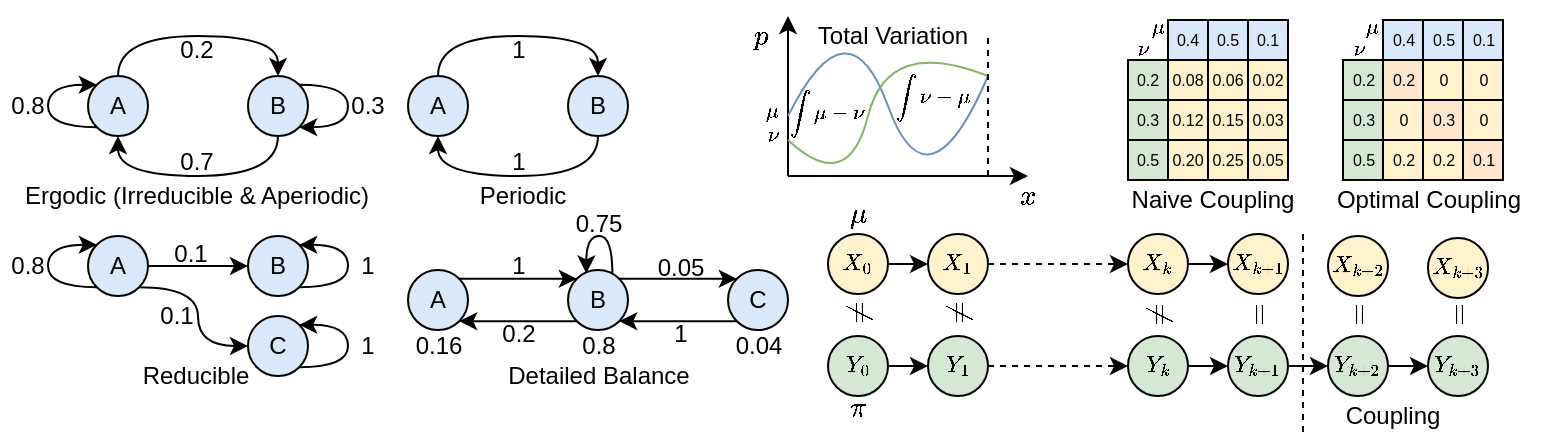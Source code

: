 <mxfile version="27.0.8">
  <diagram name="第 1 页" id="uZ4YPI7L-OdHylHuJqoD">
    <mxGraphModel dx="1036" dy="575" grid="1" gridSize="10" guides="1" tooltips="1" connect="1" arrows="1" fold="1" page="1" pageScale="1" pageWidth="1000" pageHeight="1000" math="1" shadow="0">
      <root>
        <mxCell id="0" />
        <mxCell id="1" parent="0" />
        <mxCell id="HycocPA3Oym_0WoCJj4u-24" value="Reducible" style="text;html=1;align=center;verticalAlign=middle;whiteSpace=wrap;rounded=0;" vertex="1" parent="1">
          <mxGeometry x="74" y="180" width="60" height="20" as="geometry" />
        </mxCell>
        <mxCell id="HycocPA3Oym_0WoCJj4u-27" style="edgeStyle=orthogonalEdgeStyle;rounded=0;orthogonalLoop=1;jettySize=auto;html=1;exitX=1;exitY=0.5;exitDx=0;exitDy=0;entryX=0;entryY=0.5;entryDx=0;entryDy=0;" edge="1" parent="1" source="HycocPA3Oym_0WoCJj4u-25" target="HycocPA3Oym_0WoCJj4u-26">
          <mxGeometry relative="1" as="geometry" />
        </mxCell>
        <mxCell id="HycocPA3Oym_0WoCJj4u-51" style="edgeStyle=orthogonalEdgeStyle;rounded=0;orthogonalLoop=1;jettySize=auto;html=1;exitX=1;exitY=1;exitDx=0;exitDy=0;entryX=0;entryY=0.5;entryDx=0;entryDy=0;curved=1;" edge="1" parent="1" source="HycocPA3Oym_0WoCJj4u-25" target="HycocPA3Oym_0WoCJj4u-48">
          <mxGeometry relative="1" as="geometry" />
        </mxCell>
        <mxCell id="HycocPA3Oym_0WoCJj4u-25" value="A" style="ellipse;whiteSpace=wrap;html=1;fillColor=#dae8fc;strokeColor=#000000;align=center;verticalAlign=middle;fontFamily=Helvetica;fontSize=12;fontColor=default;" vertex="1" parent="1">
          <mxGeometry x="50" y="120" width="30" height="30" as="geometry" />
        </mxCell>
        <mxCell id="HycocPA3Oym_0WoCJj4u-26" value="B" style="ellipse;whiteSpace=wrap;html=1;fillColor=#dae8fc;strokeColor=#000000;" vertex="1" parent="1">
          <mxGeometry x="130" y="120" width="30" height="30" as="geometry" />
        </mxCell>
        <mxCell id="HycocPA3Oym_0WoCJj4u-28" value="Ergodic (Irreducible &amp;amp; Aperiodic)" style="text;html=1;align=center;verticalAlign=middle;whiteSpace=wrap;rounded=0;" vertex="1" parent="1">
          <mxGeometry x="6.75" y="90" width="194.5" height="20" as="geometry" />
        </mxCell>
        <mxCell id="HycocPA3Oym_0WoCJj4u-34" style="edgeStyle=orthogonalEdgeStyle;rounded=0;orthogonalLoop=1;jettySize=auto;html=1;exitX=0.5;exitY=0;exitDx=0;exitDy=0;entryX=0.5;entryY=0;entryDx=0;entryDy=0;curved=1;" edge="1" parent="1" source="HycocPA3Oym_0WoCJj4u-30" target="HycocPA3Oym_0WoCJj4u-31">
          <mxGeometry relative="1" as="geometry" />
        </mxCell>
        <mxCell id="HycocPA3Oym_0WoCJj4u-30" value="A" style="ellipse;whiteSpace=wrap;html=1;fillColor=#dae8fc;strokeColor=#000000;align=center;verticalAlign=middle;fontFamily=Helvetica;fontSize=12;fontColor=default;" vertex="1" parent="1">
          <mxGeometry x="50" y="40" width="30" height="30" as="geometry" />
        </mxCell>
        <mxCell id="HycocPA3Oym_0WoCJj4u-35" style="edgeStyle=orthogonalEdgeStyle;rounded=0;orthogonalLoop=1;jettySize=auto;html=1;exitX=0.5;exitY=1;exitDx=0;exitDy=0;entryX=0.5;entryY=1;entryDx=0;entryDy=0;curved=1;" edge="1" parent="1" source="HycocPA3Oym_0WoCJj4u-31" target="HycocPA3Oym_0WoCJj4u-30">
          <mxGeometry relative="1" as="geometry" />
        </mxCell>
        <mxCell id="HycocPA3Oym_0WoCJj4u-31" value="B" style="ellipse;whiteSpace=wrap;html=1;fillColor=#dae8fc;strokeColor=#000000;align=center;verticalAlign=middle;fontFamily=Helvetica;fontSize=12;fontColor=default;" vertex="1" parent="1">
          <mxGeometry x="130" y="40" width="30" height="30" as="geometry" />
        </mxCell>
        <mxCell id="HycocPA3Oym_0WoCJj4u-36" style="edgeStyle=orthogonalEdgeStyle;rounded=0;orthogonalLoop=1;jettySize=auto;html=1;exitX=0;exitY=1;exitDx=0;exitDy=0;entryX=0;entryY=0;entryDx=0;entryDy=0;curved=1;" edge="1" parent="1" source="HycocPA3Oym_0WoCJj4u-30" target="HycocPA3Oym_0WoCJj4u-30">
          <mxGeometry relative="1" as="geometry">
            <Array as="points">
              <mxPoint x="30" y="66" />
              <mxPoint x="30" y="44" />
            </Array>
          </mxGeometry>
        </mxCell>
        <mxCell id="HycocPA3Oym_0WoCJj4u-37" style="edgeStyle=orthogonalEdgeStyle;rounded=0;orthogonalLoop=1;jettySize=auto;html=1;exitX=1;exitY=0;exitDx=0;exitDy=0;entryX=1;entryY=1;entryDx=0;entryDy=0;curved=1;" edge="1" parent="1" source="HycocPA3Oym_0WoCJj4u-31" target="HycocPA3Oym_0WoCJj4u-31">
          <mxGeometry relative="1" as="geometry">
            <Array as="points">
              <mxPoint x="180" y="44" />
              <mxPoint x="180" y="66" />
            </Array>
          </mxGeometry>
        </mxCell>
        <mxCell id="HycocPA3Oym_0WoCJj4u-38" style="edgeStyle=orthogonalEdgeStyle;rounded=0;orthogonalLoop=1;jettySize=auto;html=1;exitX=0;exitY=1;exitDx=0;exitDy=0;entryX=0;entryY=0;entryDx=0;entryDy=0;curved=1;" edge="1" parent="1" source="HycocPA3Oym_0WoCJj4u-25" target="HycocPA3Oym_0WoCJj4u-25">
          <mxGeometry relative="1" as="geometry">
            <Array as="points">
              <mxPoint x="30" y="146" />
              <mxPoint x="30" y="124" />
            </Array>
          </mxGeometry>
        </mxCell>
        <mxCell id="HycocPA3Oym_0WoCJj4u-39" style="edgeStyle=orthogonalEdgeStyle;rounded=0;orthogonalLoop=1;jettySize=auto;html=1;exitX=1;exitY=1;exitDx=0;exitDy=0;entryX=1;entryY=0;entryDx=0;entryDy=0;curved=1;" edge="1" parent="1" source="HycocPA3Oym_0WoCJj4u-26" target="HycocPA3Oym_0WoCJj4u-26">
          <mxGeometry relative="1" as="geometry">
            <Array as="points">
              <mxPoint x="180" y="146" />
              <mxPoint x="180" y="124" />
            </Array>
          </mxGeometry>
        </mxCell>
        <mxCell id="HycocPA3Oym_0WoCJj4u-40" value="0.2" style="text;html=1;align=center;verticalAlign=middle;whiteSpace=wrap;rounded=0;" vertex="1" parent="1">
          <mxGeometry x="85.5" y="22" width="37" height="10" as="geometry" />
        </mxCell>
        <mxCell id="HycocPA3Oym_0WoCJj4u-41" value="0.7" style="text;html=1;align=center;verticalAlign=middle;whiteSpace=wrap;rounded=0;" vertex="1" parent="1">
          <mxGeometry x="85.5" y="78" width="37" height="10" as="geometry" />
        </mxCell>
        <mxCell id="HycocPA3Oym_0WoCJj4u-42" value="0.3" style="text;html=1;align=center;verticalAlign=middle;whiteSpace=wrap;rounded=0;" vertex="1" parent="1">
          <mxGeometry x="180" y="50" width="20" height="10" as="geometry" />
        </mxCell>
        <mxCell id="HycocPA3Oym_0WoCJj4u-43" value="0.8" style="text;html=1;align=center;verticalAlign=middle;whiteSpace=wrap;rounded=0;" vertex="1" parent="1">
          <mxGeometry x="10" y="50" width="20" height="10" as="geometry" />
        </mxCell>
        <mxCell id="HycocPA3Oym_0WoCJj4u-45" value="0.8" style="text;html=1;align=center;verticalAlign=middle;whiteSpace=wrap;rounded=0;" vertex="1" parent="1">
          <mxGeometry x="10" y="130" width="20" height="10" as="geometry" />
        </mxCell>
        <mxCell id="HycocPA3Oym_0WoCJj4u-46" value="0.1" style="text;html=1;align=center;verticalAlign=middle;whiteSpace=wrap;rounded=0;" vertex="1" parent="1">
          <mxGeometry x="82.5" y="124" width="37" height="10" as="geometry" />
        </mxCell>
        <mxCell id="HycocPA3Oym_0WoCJj4u-47" value="1" style="text;html=1;align=center;verticalAlign=middle;whiteSpace=wrap;rounded=0;" vertex="1" parent="1">
          <mxGeometry x="180" y="130" width="20" height="10" as="geometry" />
        </mxCell>
        <mxCell id="HycocPA3Oym_0WoCJj4u-48" value="C" style="ellipse;whiteSpace=wrap;html=1;strokeColor=#000000;align=center;verticalAlign=middle;fontFamily=Helvetica;fontSize=12;fontColor=default;fillColor=#dae8fc;" vertex="1" parent="1">
          <mxGeometry x="130" y="160" width="30" height="30" as="geometry" />
        </mxCell>
        <mxCell id="HycocPA3Oym_0WoCJj4u-49" style="edgeStyle=orthogonalEdgeStyle;rounded=0;orthogonalLoop=1;jettySize=auto;html=1;exitX=1;exitY=1;exitDx=0;exitDy=0;entryX=1;entryY=0;entryDx=0;entryDy=0;curved=1;" edge="1" parent="1" source="HycocPA3Oym_0WoCJj4u-48" target="HycocPA3Oym_0WoCJj4u-48">
          <mxGeometry relative="1" as="geometry">
            <Array as="points">
              <mxPoint x="180" y="186" />
              <mxPoint x="180" y="164" />
            </Array>
          </mxGeometry>
        </mxCell>
        <mxCell id="HycocPA3Oym_0WoCJj4u-50" value="1" style="text;html=1;align=center;verticalAlign=middle;whiteSpace=wrap;rounded=0;" vertex="1" parent="1">
          <mxGeometry x="180" y="170" width="20" height="10" as="geometry" />
        </mxCell>
        <mxCell id="HycocPA3Oym_0WoCJj4u-52" value="0.1" style="text;html=1;align=center;verticalAlign=middle;whiteSpace=wrap;rounded=0;" vertex="1" parent="1">
          <mxGeometry x="76" y="155" width="37" height="10" as="geometry" />
        </mxCell>
        <mxCell id="HycocPA3Oym_0WoCJj4u-65" value="Periodic" style="text;html=1;align=center;verticalAlign=middle;whiteSpace=wrap;rounded=0;" vertex="1" parent="1">
          <mxGeometry x="170" y="90" width="194.5" height="20" as="geometry" />
        </mxCell>
        <mxCell id="HycocPA3Oym_0WoCJj4u-66" style="edgeStyle=orthogonalEdgeStyle;rounded=0;orthogonalLoop=1;jettySize=auto;html=1;exitX=0.5;exitY=0;exitDx=0;exitDy=0;entryX=0.5;entryY=0;entryDx=0;entryDy=0;curved=1;" edge="1" parent="1" source="HycocPA3Oym_0WoCJj4u-67" target="HycocPA3Oym_0WoCJj4u-69">
          <mxGeometry relative="1" as="geometry" />
        </mxCell>
        <mxCell id="HycocPA3Oym_0WoCJj4u-67" value="A" style="ellipse;whiteSpace=wrap;html=1;fillColor=#dae8fc;strokeColor=#000000;align=center;verticalAlign=middle;fontFamily=Helvetica;fontSize=12;fontColor=default;" vertex="1" parent="1">
          <mxGeometry x="210" y="40" width="30" height="30" as="geometry" />
        </mxCell>
        <mxCell id="HycocPA3Oym_0WoCJj4u-68" style="edgeStyle=orthogonalEdgeStyle;rounded=0;orthogonalLoop=1;jettySize=auto;html=1;exitX=0.5;exitY=1;exitDx=0;exitDy=0;entryX=0.5;entryY=1;entryDx=0;entryDy=0;curved=1;" edge="1" parent="1" source="HycocPA3Oym_0WoCJj4u-69" target="HycocPA3Oym_0WoCJj4u-67">
          <mxGeometry relative="1" as="geometry" />
        </mxCell>
        <mxCell id="HycocPA3Oym_0WoCJj4u-69" value="B" style="ellipse;whiteSpace=wrap;html=1;fillColor=#dae8fc;strokeColor=#000000;align=center;verticalAlign=middle;fontFamily=Helvetica;fontSize=12;fontColor=default;" vertex="1" parent="1">
          <mxGeometry x="290" y="40" width="30" height="30" as="geometry" />
        </mxCell>
        <mxCell id="HycocPA3Oym_0WoCJj4u-72" value="1" style="text;html=1;align=center;verticalAlign=middle;whiteSpace=wrap;rounded=0;" vertex="1" parent="1">
          <mxGeometry x="246.75" y="22" width="37" height="10" as="geometry" />
        </mxCell>
        <mxCell id="HycocPA3Oym_0WoCJj4u-73" value="1" style="text;html=1;align=center;verticalAlign=middle;whiteSpace=wrap;rounded=0;" vertex="1" parent="1">
          <mxGeometry x="246.75" y="78" width="37" height="10" as="geometry" />
        </mxCell>
        <mxCell id="HycocPA3Oym_0WoCJj4u-86" style="edgeStyle=orthogonalEdgeStyle;rounded=0;orthogonalLoop=1;jettySize=auto;html=1;exitX=1;exitY=0;exitDx=0;exitDy=0;entryX=0;entryY=0;entryDx=0;entryDy=0;" edge="1" parent="1" source="HycocPA3Oym_0WoCJj4u-77" target="HycocPA3Oym_0WoCJj4u-79">
          <mxGeometry relative="1" as="geometry" />
        </mxCell>
        <mxCell id="HycocPA3Oym_0WoCJj4u-77" value="A" style="ellipse;whiteSpace=wrap;html=1;fillColor=#dae8fc;strokeColor=#000000;align=center;verticalAlign=middle;fontFamily=Helvetica;fontSize=12;fontColor=default;" vertex="1" parent="1">
          <mxGeometry x="210" y="137" width="30" height="30" as="geometry" />
        </mxCell>
        <mxCell id="HycocPA3Oym_0WoCJj4u-84" style="edgeStyle=orthogonalEdgeStyle;rounded=0;orthogonalLoop=1;jettySize=auto;html=1;exitX=1;exitY=0;exitDx=0;exitDy=0;entryX=0;entryY=0;entryDx=0;entryDy=0;" edge="1" parent="1" source="HycocPA3Oym_0WoCJj4u-79" target="HycocPA3Oym_0WoCJj4u-82">
          <mxGeometry relative="1" as="geometry" />
        </mxCell>
        <mxCell id="HycocPA3Oym_0WoCJj4u-87" style="edgeStyle=orthogonalEdgeStyle;rounded=0;orthogonalLoop=1;jettySize=auto;html=1;exitX=0;exitY=1;exitDx=0;exitDy=0;entryX=1;entryY=1;entryDx=0;entryDy=0;" edge="1" parent="1" source="HycocPA3Oym_0WoCJj4u-79" target="HycocPA3Oym_0WoCJj4u-77">
          <mxGeometry relative="1" as="geometry" />
        </mxCell>
        <mxCell id="HycocPA3Oym_0WoCJj4u-79" value="B" style="ellipse;whiteSpace=wrap;html=1;fillColor=#dae8fc;strokeColor=#000000;align=center;verticalAlign=middle;fontFamily=Helvetica;fontSize=12;fontColor=default;" vertex="1" parent="1">
          <mxGeometry x="290" y="137" width="30" height="30" as="geometry" />
        </mxCell>
        <mxCell id="HycocPA3Oym_0WoCJj4u-80" value="1" style="text;html=1;align=center;verticalAlign=middle;whiteSpace=wrap;rounded=0;" vertex="1" parent="1">
          <mxGeometry x="246.75" y="130" width="37" height="10" as="geometry" />
        </mxCell>
        <mxCell id="HycocPA3Oym_0WoCJj4u-81" value="0.2" style="text;html=1;align=center;verticalAlign=middle;whiteSpace=wrap;rounded=0;" vertex="1" parent="1">
          <mxGeometry x="246.75" y="164" width="37" height="10" as="geometry" />
        </mxCell>
        <mxCell id="HycocPA3Oym_0WoCJj4u-88" style="edgeStyle=orthogonalEdgeStyle;rounded=0;orthogonalLoop=1;jettySize=auto;html=1;exitX=0;exitY=1;exitDx=0;exitDy=0;entryX=1;entryY=1;entryDx=0;entryDy=0;" edge="1" parent="1" source="HycocPA3Oym_0WoCJj4u-82" target="HycocPA3Oym_0WoCJj4u-79">
          <mxGeometry relative="1" as="geometry" />
        </mxCell>
        <mxCell id="HycocPA3Oym_0WoCJj4u-82" value="C" style="ellipse;whiteSpace=wrap;html=1;fillColor=#dae8fc;strokeColor=#000000;align=center;verticalAlign=middle;fontFamily=Helvetica;fontSize=12;fontColor=default;" vertex="1" parent="1">
          <mxGeometry x="370" y="137" width="30" height="30" as="geometry" />
        </mxCell>
        <mxCell id="HycocPA3Oym_0WoCJj4u-89" value="0.05" style="text;html=1;align=center;verticalAlign=middle;whiteSpace=wrap;rounded=0;" vertex="1" parent="1">
          <mxGeometry x="327.5" y="131" width="37" height="10" as="geometry" />
        </mxCell>
        <mxCell id="HycocPA3Oym_0WoCJj4u-90" value="1" style="text;html=1;align=center;verticalAlign=middle;whiteSpace=wrap;rounded=0;" vertex="1" parent="1">
          <mxGeometry x="327.5" y="164" width="37" height="10" as="geometry" />
        </mxCell>
        <mxCell id="HycocPA3Oym_0WoCJj4u-91" style="edgeStyle=orthogonalEdgeStyle;rounded=0;orthogonalLoop=1;jettySize=auto;html=1;exitX=0.739;exitY=0.067;exitDx=0;exitDy=0;entryX=0.305;entryY=0.057;entryDx=0;entryDy=0;exitPerimeter=0;entryPerimeter=0;curved=1;" edge="1" parent="1" source="HycocPA3Oym_0WoCJj4u-79" target="HycocPA3Oym_0WoCJj4u-79">
          <mxGeometry relative="1" as="geometry">
            <Array as="points">
              <mxPoint x="312" y="120" />
              <mxPoint x="299" y="120" />
            </Array>
          </mxGeometry>
        </mxCell>
        <mxCell id="HycocPA3Oym_0WoCJj4u-95" value="0.75" style="text;html=1;align=center;verticalAlign=middle;whiteSpace=wrap;rounded=0;" vertex="1" parent="1">
          <mxGeometry x="286.5" y="109" width="37" height="10" as="geometry" />
        </mxCell>
        <mxCell id="HycocPA3Oym_0WoCJj4u-96" value="0.16" style="text;html=1;align=center;verticalAlign=middle;whiteSpace=wrap;rounded=0;" vertex="1" parent="1">
          <mxGeometry x="206.5" y="170" width="37" height="10" as="geometry" />
        </mxCell>
        <mxCell id="HycocPA3Oym_0WoCJj4u-97" value="0.8" style="text;html=1;align=center;verticalAlign=middle;whiteSpace=wrap;rounded=0;" vertex="1" parent="1">
          <mxGeometry x="286.5" y="170" width="37" height="10" as="geometry" />
        </mxCell>
        <mxCell id="HycocPA3Oym_0WoCJj4u-98" value="0.04" style="text;html=1;align=center;verticalAlign=middle;whiteSpace=wrap;rounded=0;" vertex="1" parent="1">
          <mxGeometry x="366.5" y="170" width="37" height="10" as="geometry" />
        </mxCell>
        <mxCell id="HycocPA3Oym_0WoCJj4u-99" value="Detailed Balance" style="text;html=1;align=center;verticalAlign=middle;whiteSpace=wrap;rounded=0;" vertex="1" parent="1">
          <mxGeometry x="242.5" y="180" width="125" height="20" as="geometry" />
        </mxCell>
        <mxCell id="HycocPA3Oym_0WoCJj4u-102" value="" style="endArrow=classic;html=1;rounded=0;" edge="1" parent="1">
          <mxGeometry width="50" height="50" relative="1" as="geometry">
            <mxPoint x="400" y="90" as="sourcePoint" />
            <mxPoint x="520" y="90" as="targetPoint" />
          </mxGeometry>
        </mxCell>
        <mxCell id="HycocPA3Oym_0WoCJj4u-103" value="" style="endArrow=classic;html=1;rounded=0;" edge="1" parent="1">
          <mxGeometry width="50" height="50" relative="1" as="geometry">
            <mxPoint x="400" y="90" as="sourcePoint" />
            <mxPoint x="400" y="10" as="targetPoint" />
          </mxGeometry>
        </mxCell>
        <mxCell id="HycocPA3Oym_0WoCJj4u-107" value="" style="curved=1;endArrow=none;html=1;rounded=0;startFill=0;fillColor=#dae8fc;strokeColor=#6c8ebf;" edge="1" parent="1">
          <mxGeometry width="50" height="50" relative="1" as="geometry">
            <mxPoint x="400" y="60" as="sourcePoint" />
            <mxPoint x="500" y="40" as="targetPoint" />
            <Array as="points">
              <mxPoint x="430" />
              <mxPoint x="470" y="110" />
            </Array>
          </mxGeometry>
        </mxCell>
        <mxCell id="HycocPA3Oym_0WoCJj4u-108" value="" style="curved=1;endArrow=none;html=1;rounded=0;startFill=0;fillColor=#d5e8d4;strokeColor=#82b366;" edge="1" parent="1">
          <mxGeometry width="50" height="50" relative="1" as="geometry">
            <mxPoint x="400" y="72" as="sourcePoint" />
            <mxPoint x="500" y="40" as="targetPoint" />
            <Array as="points">
              <mxPoint x="430" y="100" />
              <mxPoint x="450" y="20" />
            </Array>
          </mxGeometry>
        </mxCell>
        <mxCell id="HycocPA3Oym_0WoCJj4u-109" value="" style="endArrow=none;html=1;rounded=0;dashed=1;" edge="1" parent="1">
          <mxGeometry width="50" height="50" relative="1" as="geometry">
            <mxPoint x="500" y="90" as="sourcePoint" />
            <mxPoint x="500" y="20" as="targetPoint" />
          </mxGeometry>
        </mxCell>
        <mxCell id="HycocPA3Oym_0WoCJj4u-116" value="$$\int\mu-\nu$$" style="text;html=1;align=center;verticalAlign=middle;whiteSpace=wrap;rounded=0;fontSize=9;" vertex="1" parent="1">
          <mxGeometry x="390" y="43" width="60" height="30" as="geometry" />
        </mxCell>
        <mxCell id="HycocPA3Oym_0WoCJj4u-118" value="$$\int\nu-\mu$$" style="text;html=1;align=center;verticalAlign=middle;whiteSpace=wrap;rounded=0;fontSize=9;" vertex="1" parent="1">
          <mxGeometry x="443" y="35" width="60" height="30" as="geometry" />
        </mxCell>
        <mxCell id="HycocPA3Oym_0WoCJj4u-119" value="$$\mu$$" style="text;html=1;align=center;verticalAlign=middle;whiteSpace=wrap;rounded=0;fontSize=9;" vertex="1" parent="1">
          <mxGeometry x="385" y="48" width="15" height="20" as="geometry" />
        </mxCell>
        <mxCell id="HycocPA3Oym_0WoCJj4u-120" value="$$\nu$$" style="text;html=1;align=center;verticalAlign=middle;whiteSpace=wrap;rounded=0;fontSize=9;" vertex="1" parent="1">
          <mxGeometry x="385" y="60" width="15" height="20" as="geometry" />
        </mxCell>
        <mxCell id="HycocPA3Oym_0WoCJj4u-121" value="$$x$$" style="text;html=1;align=center;verticalAlign=middle;whiteSpace=wrap;rounded=0;" vertex="1" parent="1">
          <mxGeometry x="490" y="85" width="60" height="30" as="geometry" />
        </mxCell>
        <mxCell id="HycocPA3Oym_0WoCJj4u-122" value="$$p$$" style="text;html=1;align=center;verticalAlign=middle;whiteSpace=wrap;rounded=0;" vertex="1" parent="1">
          <mxGeometry x="357" y="14" width="60" height="12" as="geometry" />
        </mxCell>
        <mxCell id="HycocPA3Oym_0WoCJj4u-130" style="edgeStyle=orthogonalEdgeStyle;rounded=0;orthogonalLoop=1;jettySize=auto;html=1;exitX=1;exitY=0.5;exitDx=0;exitDy=0;entryX=0;entryY=0.5;entryDx=0;entryDy=0;" edge="1" parent="1" source="HycocPA3Oym_0WoCJj4u-123" target="HycocPA3Oym_0WoCJj4u-126">
          <mxGeometry relative="1" as="geometry" />
        </mxCell>
        <mxCell id="HycocPA3Oym_0WoCJj4u-123" value="$$X_0$$" style="ellipse;whiteSpace=wrap;html=1;fillColor=#fff2cc;strokeColor=#000000;align=center;verticalAlign=middle;fontFamily=Helvetica;fontSize=10;" vertex="1" parent="1">
          <mxGeometry x="420" y="119" width="30" height="30" as="geometry" />
        </mxCell>
        <mxCell id="HycocPA3Oym_0WoCJj4u-132" style="edgeStyle=orthogonalEdgeStyle;rounded=0;orthogonalLoop=1;jettySize=auto;html=1;exitX=1;exitY=0.5;exitDx=0;exitDy=0;entryX=0;entryY=0.5;entryDx=0;entryDy=0;" edge="1" parent="1" source="HycocPA3Oym_0WoCJj4u-124" target="HycocPA3Oym_0WoCJj4u-125">
          <mxGeometry relative="1" as="geometry" />
        </mxCell>
        <mxCell id="HycocPA3Oym_0WoCJj4u-124" value="$$Y_0$$" style="ellipse;whiteSpace=wrap;html=1;fillColor=#d5e8d4;strokeColor=#000000;align=center;verticalAlign=middle;fontFamily=Helvetica;fontSize=10;" vertex="1" parent="1">
          <mxGeometry x="420" y="170" width="30" height="30" as="geometry" />
        </mxCell>
        <mxCell id="HycocPA3Oym_0WoCJj4u-133" style="edgeStyle=orthogonalEdgeStyle;rounded=0;orthogonalLoop=1;jettySize=auto;html=1;exitX=1;exitY=0.5;exitDx=0;exitDy=0;entryX=0;entryY=0.5;entryDx=0;entryDy=0;dashed=1;" edge="1" parent="1" source="HycocPA3Oym_0WoCJj4u-125" target="HycocPA3Oym_0WoCJj4u-129">
          <mxGeometry relative="1" as="geometry" />
        </mxCell>
        <mxCell id="HycocPA3Oym_0WoCJj4u-125" value="$$Y_1$$" style="ellipse;whiteSpace=wrap;html=1;fillColor=#d5e8d4;strokeColor=#000000;align=center;verticalAlign=middle;fontFamily=Helvetica;fontSize=10;" vertex="1" parent="1">
          <mxGeometry x="470" y="170" width="30" height="30" as="geometry" />
        </mxCell>
        <mxCell id="HycocPA3Oym_0WoCJj4u-131" style="edgeStyle=orthogonalEdgeStyle;rounded=0;orthogonalLoop=1;jettySize=auto;html=1;exitX=1;exitY=0.5;exitDx=0;exitDy=0;entryX=0;entryY=0.5;entryDx=0;entryDy=0;dashed=1;" edge="1" parent="1" source="HycocPA3Oym_0WoCJj4u-126" target="HycocPA3Oym_0WoCJj4u-127">
          <mxGeometry relative="1" as="geometry" />
        </mxCell>
        <mxCell id="HycocPA3Oym_0WoCJj4u-126" value="$$X_1$$" style="ellipse;whiteSpace=wrap;html=1;fillColor=#fff2cc;strokeColor=#000000;align=center;verticalAlign=middle;fontFamily=Helvetica;fontSize=10;" vertex="1" parent="1">
          <mxGeometry x="470" y="119" width="30" height="30" as="geometry" />
        </mxCell>
        <mxCell id="HycocPA3Oym_0WoCJj4u-139" style="edgeStyle=orthogonalEdgeStyle;rounded=0;orthogonalLoop=1;jettySize=auto;html=1;exitX=1;exitY=0.5;exitDx=0;exitDy=0;entryX=0;entryY=0.5;entryDx=0;entryDy=0;" edge="1" parent="1" source="HycocPA3Oym_0WoCJj4u-127" target="HycocPA3Oym_0WoCJj4u-136">
          <mxGeometry relative="1" as="geometry" />
        </mxCell>
        <mxCell id="HycocPA3Oym_0WoCJj4u-127" value="$$X_k$$" style="ellipse;whiteSpace=wrap;html=1;fillColor=#fff2cc;strokeColor=#000000;align=center;verticalAlign=middle;fontFamily=Helvetica;fontSize=10;" vertex="1" parent="1">
          <mxGeometry x="570" y="119" width="30" height="30" as="geometry" />
        </mxCell>
        <mxCell id="HycocPA3Oym_0WoCJj4u-138" style="edgeStyle=orthogonalEdgeStyle;rounded=0;orthogonalLoop=1;jettySize=auto;html=1;exitX=1;exitY=0.5;exitDx=0;exitDy=0;entryX=0;entryY=0.5;entryDx=0;entryDy=0;" edge="1" parent="1" source="HycocPA3Oym_0WoCJj4u-129" target="HycocPA3Oym_0WoCJj4u-137">
          <mxGeometry relative="1" as="geometry" />
        </mxCell>
        <mxCell id="HycocPA3Oym_0WoCJj4u-129" value="$$Y_k$$" style="ellipse;whiteSpace=wrap;html=1;fillColor=#d5e8d4;strokeColor=#000000;align=center;verticalAlign=middle;fontFamily=Helvetica;fontSize=10;" vertex="1" parent="1">
          <mxGeometry x="570" y="170" width="30" height="30" as="geometry" />
        </mxCell>
        <mxCell id="HycocPA3Oym_0WoCJj4u-134" value="$$\mu$$" style="text;html=1;align=center;verticalAlign=middle;whiteSpace=wrap;rounded=0;" vertex="1" parent="1">
          <mxGeometry x="405" y="94" width="60" height="30" as="geometry" />
        </mxCell>
        <mxCell id="HycocPA3Oym_0WoCJj4u-135" value="$$\pi$$" style="text;html=1;align=center;verticalAlign=middle;whiteSpace=wrap;rounded=0;" vertex="1" parent="1">
          <mxGeometry x="405" y="191" width="60" height="30" as="geometry" />
        </mxCell>
        <mxCell id="HycocPA3Oym_0WoCJj4u-136" value="$$X_{k+1}$$" style="ellipse;whiteSpace=wrap;html=1;fillColor=#fff2cc;strokeColor=#000000;align=center;verticalAlign=middle;fontFamily=Helvetica;fontSize=10;" vertex="1" parent="1">
          <mxGeometry x="620" y="119" width="30" height="30" as="geometry" />
        </mxCell>
        <mxCell id="HycocPA3Oym_0WoCJj4u-145" style="edgeStyle=orthogonalEdgeStyle;rounded=0;orthogonalLoop=1;jettySize=auto;html=1;exitX=1;exitY=0.5;exitDx=0;exitDy=0;entryX=0;entryY=0.5;entryDx=0;entryDy=0;" edge="1" parent="1" source="HycocPA3Oym_0WoCJj4u-137" target="HycocPA3Oym_0WoCJj4u-144">
          <mxGeometry relative="1" as="geometry" />
        </mxCell>
        <mxCell id="HycocPA3Oym_0WoCJj4u-137" value="$$Y_{k+1}$$" style="ellipse;whiteSpace=wrap;html=1;fillColor=#d5e8d4;strokeColor=#000000;align=center;verticalAlign=middle;fontFamily=Helvetica;fontSize=10;" vertex="1" parent="1">
          <mxGeometry x="620" y="170" width="30" height="30" as="geometry" />
        </mxCell>
        <mxCell id="HycocPA3Oym_0WoCJj4u-140" value="$$=$$" style="text;html=1;align=center;verticalAlign=middle;whiteSpace=wrap;rounded=0;rotation=-90;" vertex="1" parent="1">
          <mxGeometry x="612.5" y="145" width="45" height="30" as="geometry" />
        </mxCell>
        <mxCell id="HycocPA3Oym_0WoCJj4u-155" style="edgeStyle=orthogonalEdgeStyle;rounded=0;orthogonalLoop=1;jettySize=auto;html=1;exitX=1;exitY=0.5;exitDx=0;exitDy=0;entryX=0;entryY=0.5;entryDx=0;entryDy=0;" edge="1" parent="1" source="HycocPA3Oym_0WoCJj4u-144" target="HycocPA3Oym_0WoCJj4u-154">
          <mxGeometry relative="1" as="geometry" />
        </mxCell>
        <mxCell id="HycocPA3Oym_0WoCJj4u-144" value="$$Y_{k+2}$$" style="ellipse;whiteSpace=wrap;html=1;fillColor=#d5e8d4;strokeColor=#000000;align=center;verticalAlign=middle;fontFamily=Helvetica;fontSize=10;" vertex="1" parent="1">
          <mxGeometry x="670" y="170" width="30" height="30" as="geometry" />
        </mxCell>
        <mxCell id="HycocPA3Oym_0WoCJj4u-147" value="$$X_{k+2}$$" style="ellipse;whiteSpace=wrap;html=1;fillColor=#fff2cc;strokeColor=#000000;align=center;verticalAlign=middle;fontFamily=Helvetica;fontSize=10;" vertex="1" parent="1">
          <mxGeometry x="670" y="120" width="30" height="30" as="geometry" />
        </mxCell>
        <mxCell id="HycocPA3Oym_0WoCJj4u-149" value="$$=$$" style="text;html=1;align=center;verticalAlign=middle;whiteSpace=wrap;rounded=0;rotation=-90;" vertex="1" parent="1">
          <mxGeometry x="662.5" y="145" width="45" height="30" as="geometry" />
        </mxCell>
        <mxCell id="HycocPA3Oym_0WoCJj4u-151" value="Coupling" style="text;html=1;align=center;verticalAlign=middle;whiteSpace=wrap;rounded=0;" vertex="1" parent="1">
          <mxGeometry x="640" y="200" width="125" height="20" as="geometry" />
        </mxCell>
        <mxCell id="HycocPA3Oym_0WoCJj4u-153" style="edgeStyle=orthogonalEdgeStyle;rounded=0;orthogonalLoop=1;jettySize=auto;html=1;dashed=1;endArrow=none;startFill=0;" edge="1" parent="1">
          <mxGeometry relative="1" as="geometry">
            <mxPoint x="657.5" y="219" as="targetPoint" />
            <mxPoint x="657.5" y="119" as="sourcePoint" />
          </mxGeometry>
        </mxCell>
        <mxCell id="HycocPA3Oym_0WoCJj4u-154" value="$$Y_{k+3}$$" style="ellipse;whiteSpace=wrap;html=1;fillColor=#d5e8d4;strokeColor=#000000;align=center;verticalAlign=middle;fontFamily=Helvetica;fontSize=10;" vertex="1" parent="1">
          <mxGeometry x="720" y="170" width="30" height="30" as="geometry" />
        </mxCell>
        <mxCell id="HycocPA3Oym_0WoCJj4u-157" value="$$X_{k+3}$$" style="ellipse;whiteSpace=wrap;html=1;fillColor=#fff2cc;strokeColor=#000000;align=center;verticalAlign=middle;fontFamily=Helvetica;fontSize=10;" vertex="1" parent="1">
          <mxGeometry x="720" y="121" width="30" height="30" as="geometry" />
        </mxCell>
        <mxCell id="HycocPA3Oym_0WoCJj4u-158" value="$$=$$" style="text;html=1;align=center;verticalAlign=middle;whiteSpace=wrap;rounded=0;rotation=-90;" vertex="1" parent="1">
          <mxGeometry x="712.5" y="145" width="45" height="30" as="geometry" />
        </mxCell>
        <mxCell id="HycocPA3Oym_0WoCJj4u-159" value="$$\neq$$" style="text;html=1;align=center;verticalAlign=middle;whiteSpace=wrap;rounded=0;rotation=-90;" vertex="1" parent="1">
          <mxGeometry x="562.5" y="145" width="45" height="30" as="geometry" />
        </mxCell>
        <mxCell id="HycocPA3Oym_0WoCJj4u-160" value="$$\neq$$" style="text;html=1;align=center;verticalAlign=middle;whiteSpace=wrap;rounded=0;rotation=-90;" vertex="1" parent="1">
          <mxGeometry x="462.5" y="144" width="45" height="30" as="geometry" />
        </mxCell>
        <mxCell id="HycocPA3Oym_0WoCJj4u-161" value="$$\neq$$" style="text;html=1;align=center;verticalAlign=middle;whiteSpace=wrap;rounded=0;rotation=-90;" vertex="1" parent="1">
          <mxGeometry x="412.5" y="144" width="45" height="30" as="geometry" />
        </mxCell>
        <mxCell id="HycocPA3Oym_0WoCJj4u-188" value="0.2" style="rounded=0;whiteSpace=wrap;html=1;fontSize=8;fillColor=#d5e8d4;strokeColor=#000000;" vertex="1" parent="1">
          <mxGeometry x="570" y="32" width="20" height="20" as="geometry" />
        </mxCell>
        <mxCell id="HycocPA3Oym_0WoCJj4u-189" value="0.06" style="rounded=0;whiteSpace=wrap;html=1;fillColor=#fff2cc;strokeColor=#000000;fontSize=8;" vertex="1" parent="1">
          <mxGeometry x="610" y="32" width="20" height="20" as="geometry" />
        </mxCell>
        <mxCell id="HycocPA3Oym_0WoCJj4u-190" value="0.02" style="rounded=0;whiteSpace=wrap;html=1;fillColor=#fff2cc;strokeColor=#000000;fontSize=8;" vertex="1" parent="1">
          <mxGeometry x="630" y="32" width="20" height="20" as="geometry" />
        </mxCell>
        <mxCell id="HycocPA3Oym_0WoCJj4u-191" value="0.3" style="rounded=0;whiteSpace=wrap;html=1;fontSize=8;fillColor=#d5e8d4;strokeColor=#000000;" vertex="1" parent="1">
          <mxGeometry x="570" y="52" width="20" height="20" as="geometry" />
        </mxCell>
        <mxCell id="HycocPA3Oym_0WoCJj4u-192" value="0.15" style="rounded=0;whiteSpace=wrap;html=1;fillColor=#fff2cc;strokeColor=#000000;fontSize=8;" vertex="1" parent="1">
          <mxGeometry x="610" y="52" width="20" height="20" as="geometry" />
        </mxCell>
        <mxCell id="HycocPA3Oym_0WoCJj4u-193" value="0.03" style="rounded=0;whiteSpace=wrap;html=1;fillColor=#fff2cc;strokeColor=#000000;fontSize=8;" vertex="1" parent="1">
          <mxGeometry x="630" y="52" width="20" height="20" as="geometry" />
        </mxCell>
        <mxCell id="HycocPA3Oym_0WoCJj4u-194" value="0.5" style="rounded=0;whiteSpace=wrap;html=1;fontSize=8;fillColor=#d5e8d4;strokeColor=#000000;" vertex="1" parent="1">
          <mxGeometry x="570" y="72" width="20" height="20" as="geometry" />
        </mxCell>
        <mxCell id="HycocPA3Oym_0WoCJj4u-195" value="0.25" style="rounded=0;whiteSpace=wrap;html=1;fillColor=#fff2cc;strokeColor=#000000;fontSize=8;" vertex="1" parent="1">
          <mxGeometry x="610" y="72" width="20" height="20" as="geometry" />
        </mxCell>
        <mxCell id="HycocPA3Oym_0WoCJj4u-196" value="0.05" style="rounded=0;whiteSpace=wrap;html=1;fillColor=#fff2cc;strokeColor=#000000;fontSize=8;" vertex="1" parent="1">
          <mxGeometry x="630" y="72" width="20" height="20" as="geometry" />
        </mxCell>
        <mxCell id="HycocPA3Oym_0WoCJj4u-197" value="0.08" style="rounded=0;whiteSpace=wrap;html=1;fillColor=#fff2cc;strokeColor=#000000;fontSize=8;" vertex="1" parent="1">
          <mxGeometry x="590" y="32" width="20" height="20" as="geometry" />
        </mxCell>
        <mxCell id="HycocPA3Oym_0WoCJj4u-198" value="0.12" style="rounded=0;whiteSpace=wrap;html=1;fillColor=#fff2cc;strokeColor=#000000;fontSize=8;" vertex="1" parent="1">
          <mxGeometry x="590" y="52" width="20" height="20" as="geometry" />
        </mxCell>
        <mxCell id="HycocPA3Oym_0WoCJj4u-199" value="0.20" style="rounded=0;whiteSpace=wrap;html=1;fillColor=#fff2cc;strokeColor=#000000;fontSize=8;" vertex="1" parent="1">
          <mxGeometry x="590" y="72" width="20" height="20" as="geometry" />
        </mxCell>
        <mxCell id="HycocPA3Oym_0WoCJj4u-200" value="0.5" style="rounded=0;whiteSpace=wrap;html=1;fontSize=8;fillColor=#dae8fc;strokeColor=#000000;" vertex="1" parent="1">
          <mxGeometry x="610" y="12" width="20" height="20" as="geometry" />
        </mxCell>
        <mxCell id="HycocPA3Oym_0WoCJj4u-201" value="0.1" style="rounded=0;whiteSpace=wrap;html=1;fontSize=8;fillColor=#dae8fc;strokeColor=#000000;" vertex="1" parent="1">
          <mxGeometry x="630" y="12" width="20" height="20" as="geometry" />
        </mxCell>
        <mxCell id="HycocPA3Oym_0WoCJj4u-202" value="0.4" style="rounded=0;whiteSpace=wrap;html=1;fontSize=8;fillColor=#dae8fc;strokeColor=#000000;" vertex="1" parent="1">
          <mxGeometry x="590" y="12" width="20" height="20" as="geometry" />
        </mxCell>
        <mxCell id="HycocPA3Oym_0WoCJj4u-203" value="$$\nu$$" style="text;html=1;align=center;verticalAlign=middle;whiteSpace=wrap;rounded=0;fontSize=9;" vertex="1" parent="1">
          <mxGeometry x="570" y="17" width="15" height="20" as="geometry" />
        </mxCell>
        <mxCell id="HycocPA3Oym_0WoCJj4u-204" value="$$\mu$$" style="text;html=1;align=center;verticalAlign=middle;whiteSpace=wrap;rounded=0;fontSize=9;" vertex="1" parent="1">
          <mxGeometry x="577.5" y="6" width="15" height="20" as="geometry" />
        </mxCell>
        <mxCell id="HycocPA3Oym_0WoCJj4u-205" value="Total Variation" style="text;html=1;align=center;verticalAlign=middle;whiteSpace=wrap;rounded=0;" vertex="1" parent="1">
          <mxGeometry x="390" y="15" width="125" height="10" as="geometry" />
        </mxCell>
        <mxCell id="HycocPA3Oym_0WoCJj4u-207" value="0.2" style="rounded=0;whiteSpace=wrap;html=1;fontSize=8;fillColor=#d5e8d4;strokeColor=#000000;" vertex="1" parent="1">
          <mxGeometry x="677.5" y="32" width="20" height="20" as="geometry" />
        </mxCell>
        <mxCell id="HycocPA3Oym_0WoCJj4u-208" value="0" style="rounded=0;whiteSpace=wrap;html=1;fillColor=#fff2cc;strokeColor=#000000;fontSize=8;" vertex="1" parent="1">
          <mxGeometry x="717.5" y="32" width="20" height="20" as="geometry" />
        </mxCell>
        <mxCell id="HycocPA3Oym_0WoCJj4u-209" value="0" style="rounded=0;whiteSpace=wrap;html=1;fillColor=#fff2cc;strokeColor=#000000;fontSize=8;" vertex="1" parent="1">
          <mxGeometry x="737.5" y="32" width="20" height="20" as="geometry" />
        </mxCell>
        <mxCell id="HycocPA3Oym_0WoCJj4u-210" value="0.3" style="rounded=0;whiteSpace=wrap;html=1;fontSize=8;fillColor=#d5e8d4;strokeColor=#000000;" vertex="1" parent="1">
          <mxGeometry x="677.5" y="52" width="20" height="20" as="geometry" />
        </mxCell>
        <mxCell id="HycocPA3Oym_0WoCJj4u-211" value="0.3" style="rounded=0;whiteSpace=wrap;html=1;fillColor=#ffe6cc;strokeColor=#000000;fontSize=8;" vertex="1" parent="1">
          <mxGeometry x="717.5" y="52" width="20" height="20" as="geometry" />
        </mxCell>
        <mxCell id="HycocPA3Oym_0WoCJj4u-212" value="0" style="rounded=0;whiteSpace=wrap;html=1;fillColor=#fff2cc;strokeColor=#000000;fontSize=8;" vertex="1" parent="1">
          <mxGeometry x="737.5" y="52" width="20" height="20" as="geometry" />
        </mxCell>
        <mxCell id="HycocPA3Oym_0WoCJj4u-213" value="0.5" style="rounded=0;whiteSpace=wrap;html=1;fontSize=8;fillColor=#d5e8d4;strokeColor=#000000;" vertex="1" parent="1">
          <mxGeometry x="677.5" y="72" width="20" height="20" as="geometry" />
        </mxCell>
        <mxCell id="HycocPA3Oym_0WoCJj4u-214" value="0.2" style="rounded=0;whiteSpace=wrap;html=1;fillColor=#fff2cc;strokeColor=#000000;fontSize=8;" vertex="1" parent="1">
          <mxGeometry x="717.5" y="72" width="20" height="20" as="geometry" />
        </mxCell>
        <mxCell id="HycocPA3Oym_0WoCJj4u-215" value="0.1" style="rounded=0;whiteSpace=wrap;html=1;fillColor=#ffe6cc;strokeColor=#000000;fontSize=8;" vertex="1" parent="1">
          <mxGeometry x="737.5" y="72" width="20" height="20" as="geometry" />
        </mxCell>
        <mxCell id="HycocPA3Oym_0WoCJj4u-216" value="0.2" style="rounded=0;whiteSpace=wrap;html=1;fillColor=#ffe6cc;strokeColor=#000000;fontSize=8;" vertex="1" parent="1">
          <mxGeometry x="697.5" y="32" width="20" height="20" as="geometry" />
        </mxCell>
        <mxCell id="HycocPA3Oym_0WoCJj4u-217" value="0" style="rounded=0;whiteSpace=wrap;html=1;fillColor=#fff2cc;strokeColor=#000000;fontSize=8;" vertex="1" parent="1">
          <mxGeometry x="697.5" y="52" width="20" height="20" as="geometry" />
        </mxCell>
        <mxCell id="HycocPA3Oym_0WoCJj4u-218" value="0.2" style="rounded=0;whiteSpace=wrap;html=1;fillColor=#fff2cc;strokeColor=#000000;fontSize=8;" vertex="1" parent="1">
          <mxGeometry x="697.5" y="72" width="20" height="20" as="geometry" />
        </mxCell>
        <mxCell id="HycocPA3Oym_0WoCJj4u-219" value="0.5" style="rounded=0;whiteSpace=wrap;html=1;fontSize=8;fillColor=#dae8fc;strokeColor=#000000;" vertex="1" parent="1">
          <mxGeometry x="717.5" y="12" width="20" height="20" as="geometry" />
        </mxCell>
        <mxCell id="HycocPA3Oym_0WoCJj4u-220" value="0.1" style="rounded=0;whiteSpace=wrap;html=1;fontSize=8;fillColor=#dae8fc;strokeColor=#000000;" vertex="1" parent="1">
          <mxGeometry x="737.5" y="12" width="20" height="20" as="geometry" />
        </mxCell>
        <mxCell id="HycocPA3Oym_0WoCJj4u-221" value="0.4" style="rounded=0;whiteSpace=wrap;html=1;fontSize=8;fillColor=#dae8fc;strokeColor=#000000;" vertex="1" parent="1">
          <mxGeometry x="697.5" y="12" width="20" height="20" as="geometry" />
        </mxCell>
        <mxCell id="HycocPA3Oym_0WoCJj4u-222" value="$$\nu$$" style="text;html=1;align=center;verticalAlign=middle;whiteSpace=wrap;rounded=0;fontSize=9;" vertex="1" parent="1">
          <mxGeometry x="677.5" y="17" width="15" height="20" as="geometry" />
        </mxCell>
        <mxCell id="HycocPA3Oym_0WoCJj4u-223" value="$$\mu$$" style="text;html=1;align=center;verticalAlign=middle;whiteSpace=wrap;rounded=0;fontSize=9;" vertex="1" parent="1">
          <mxGeometry x="685" y="6" width="15" height="20" as="geometry" />
        </mxCell>
        <mxCell id="HycocPA3Oym_0WoCJj4u-224" value="Optimal Coupling" style="text;html=1;align=center;verticalAlign=middle;whiteSpace=wrap;rounded=0;" vertex="1" parent="1">
          <mxGeometry x="657.5" y="92" width="125" height="20" as="geometry" />
        </mxCell>
        <mxCell id="HycocPA3Oym_0WoCJj4u-225" value="Naive Coupling" style="text;html=1;align=center;verticalAlign=middle;whiteSpace=wrap;rounded=0;" vertex="1" parent="1">
          <mxGeometry x="550" y="92" width="125" height="20" as="geometry" />
        </mxCell>
      </root>
    </mxGraphModel>
  </diagram>
</mxfile>
